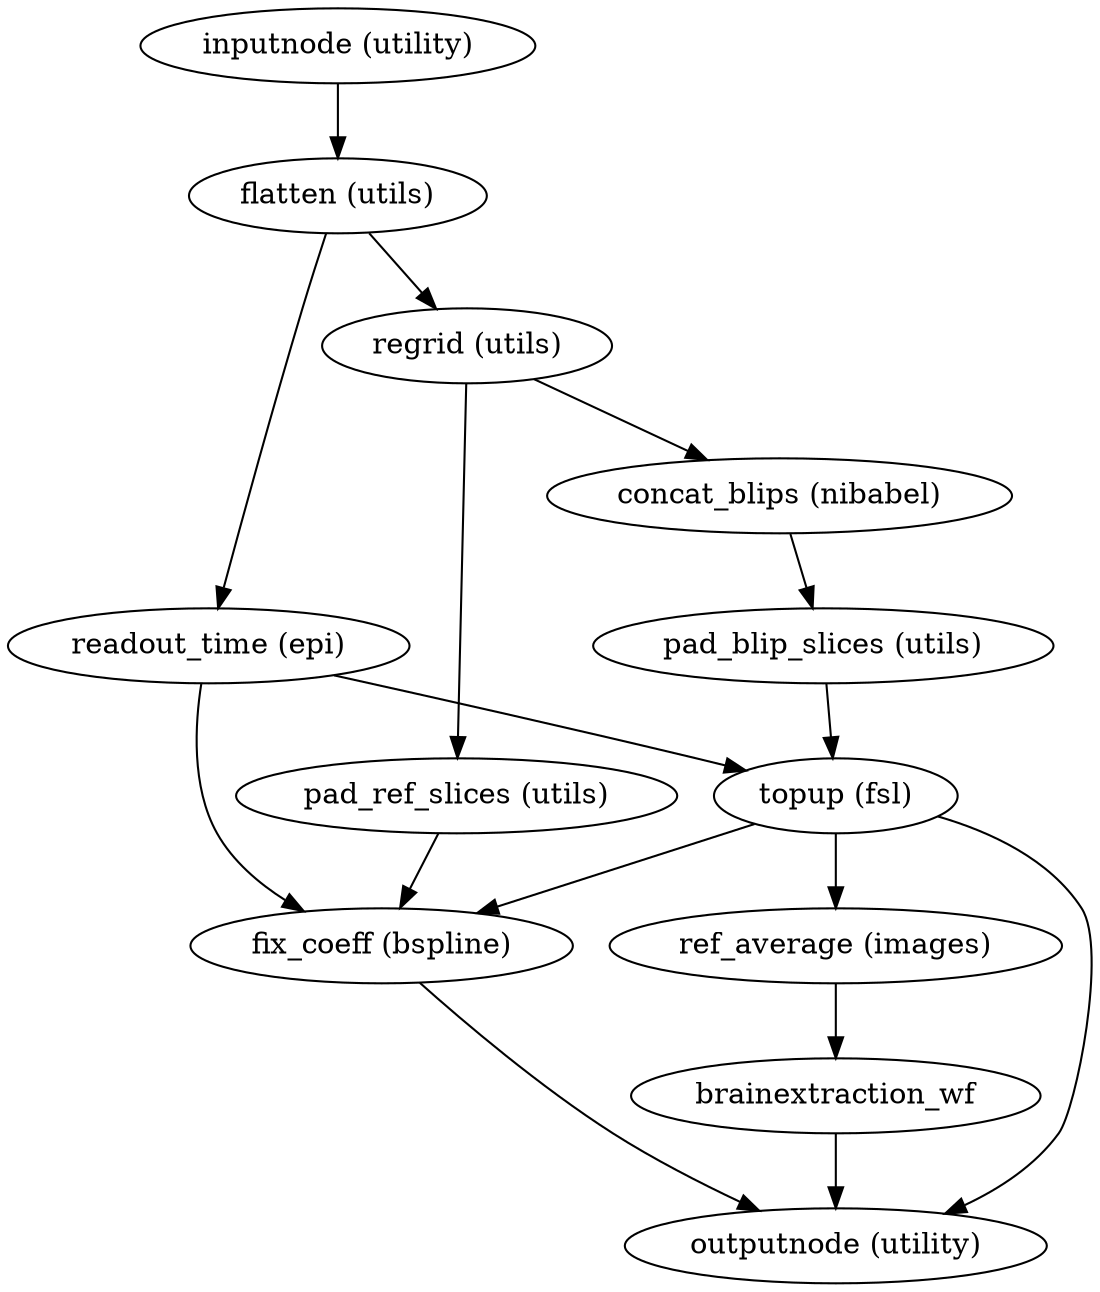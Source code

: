 strict digraph  {
"inputnode (utility)";
"flatten (utils)";
"readout_time (epi)";
"regrid (utils)";
"topup (fsl)";
"fix_coeff (bspline)";
"concat_blips (nibabel)";
"pad_ref_slices (utils)";
"pad_blip_slices (utils)";
"outputnode (utility)";
"ref_average (images)";
brainextraction_wf;
"inputnode (utility)" -> "flatten (utils)";
"flatten (utils)" -> "readout_time (epi)";
"flatten (utils)" -> "regrid (utils)";
"readout_time (epi)" -> "topup (fsl)";
"readout_time (epi)" -> "fix_coeff (bspline)";
"regrid (utils)" -> "concat_blips (nibabel)";
"regrid (utils)" -> "pad_ref_slices (utils)";
"topup (fsl)" -> "fix_coeff (bspline)";
"topup (fsl)" -> "outputnode (utility)";
"topup (fsl)" -> "ref_average (images)";
"fix_coeff (bspline)" -> "outputnode (utility)";
"concat_blips (nibabel)" -> "pad_blip_slices (utils)";
"pad_ref_slices (utils)" -> "fix_coeff (bspline)";
"pad_blip_slices (utils)" -> "topup (fsl)";
"ref_average (images)" -> brainextraction_wf;
brainextraction_wf -> "outputnode (utility)";
}
